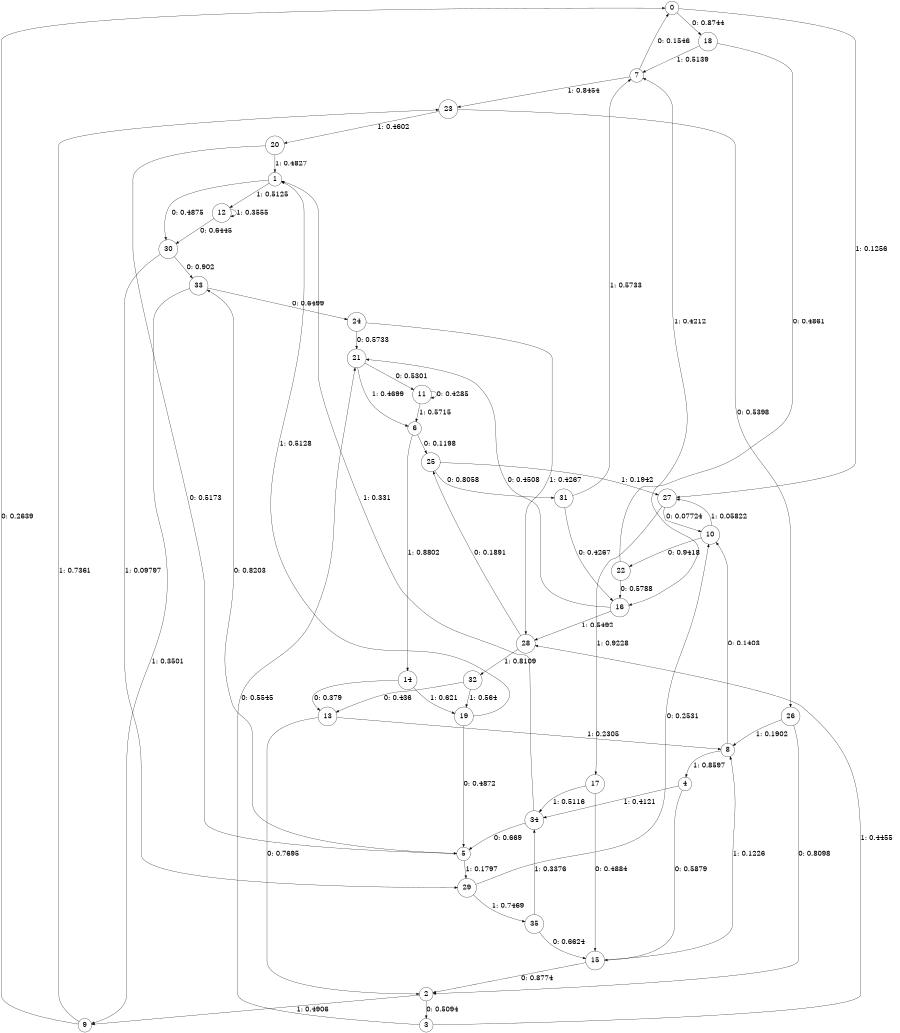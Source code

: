 digraph "ch11randomL6" {
size = "6,8.5";
ratio = "fill";
node [shape = circle];
node [fontsize = 24];
edge [fontsize = 24];
0 -> 18 [label = "0: 0.8744   "];
0 -> 27 [label = "1: 0.1256   "];
1 -> 30 [label = "0: 0.4875   "];
1 -> 12 [label = "1: 0.5125   "];
2 -> 3 [label = "0: 0.5094   "];
2 -> 9 [label = "1: 0.4906   "];
3 -> 21 [label = "0: 0.5545   "];
3 -> 28 [label = "1: 0.4455   "];
4 -> 15 [label = "0: 0.5879   "];
4 -> 34 [label = "1: 0.4121   "];
5 -> 33 [label = "0: 0.8203   "];
5 -> 29 [label = "1: 0.1797   "];
6 -> 25 [label = "0: 0.1198   "];
6 -> 14 [label = "1: 0.8802   "];
7 -> 0 [label = "0: 0.1546   "];
7 -> 23 [label = "1: 0.8454   "];
8 -> 10 [label = "0: 0.1403   "];
8 -> 4 [label = "1: 0.8597   "];
9 -> 0 [label = "0: 0.2639   "];
9 -> 23 [label = "1: 0.7361   "];
10 -> 22 [label = "0: 0.9418   "];
10 -> 27 [label = "1: 0.05822  "];
11 -> 11 [label = "0: 0.4285   "];
11 -> 6 [label = "1: 0.5715   "];
12 -> 30 [label = "0: 0.6445   "];
12 -> 12 [label = "1: 0.3555   "];
13 -> 2 [label = "0: 0.7695   "];
13 -> 8 [label = "1: 0.2305   "];
14 -> 13 [label = "0: 0.379    "];
14 -> 19 [label = "1: 0.621    "];
15 -> 2 [label = "0: 0.8774   "];
15 -> 8 [label = "1: 0.1226   "];
16 -> 21 [label = "0: 0.4508   "];
16 -> 28 [label = "1: 0.5492   "];
17 -> 15 [label = "0: 0.4884   "];
17 -> 34 [label = "1: 0.5116   "];
18 -> 16 [label = "0: 0.4861   "];
18 -> 7 [label = "1: 0.5139   "];
19 -> 5 [label = "0: 0.4872   "];
19 -> 1 [label = "1: 0.5128   "];
20 -> 5 [label = "0: 0.5173   "];
20 -> 1 [label = "1: 0.4827   "];
21 -> 11 [label = "0: 0.5301   "];
21 -> 6 [label = "1: 0.4699   "];
22 -> 16 [label = "0: 0.5788   "];
22 -> 7 [label = "1: 0.4212   "];
23 -> 26 [label = "0: 0.5398   "];
23 -> 20 [label = "1: 0.4602   "];
24 -> 21 [label = "0: 0.5733   "];
24 -> 28 [label = "1: 0.4267   "];
25 -> 31 [label = "0: 0.8058   "];
25 -> 27 [label = "1: 0.1942   "];
26 -> 2 [label = "0: 0.8098   "];
26 -> 8 [label = "1: 0.1902   "];
27 -> 10 [label = "0: 0.07724  "];
27 -> 17 [label = "1: 0.9228   "];
28 -> 25 [label = "0: 0.1891   "];
28 -> 32 [label = "1: 0.8109   "];
29 -> 10 [label = "0: 0.2531   "];
29 -> 35 [label = "1: 0.7469   "];
30 -> 33 [label = "0: 0.902    "];
30 -> 29 [label = "1: 0.09797  "];
31 -> 16 [label = "0: 0.4267   "];
31 -> 7 [label = "1: 0.5733   "];
32 -> 13 [label = "0: 0.436    "];
32 -> 19 [label = "1: 0.564    "];
33 -> 24 [label = "0: 0.6499   "];
33 -> 9 [label = "1: 0.3501   "];
34 -> 5 [label = "0: 0.669    "];
34 -> 1 [label = "1: 0.331    "];
35 -> 15 [label = "0: 0.6624   "];
35 -> 34 [label = "1: 0.3376   "];
}